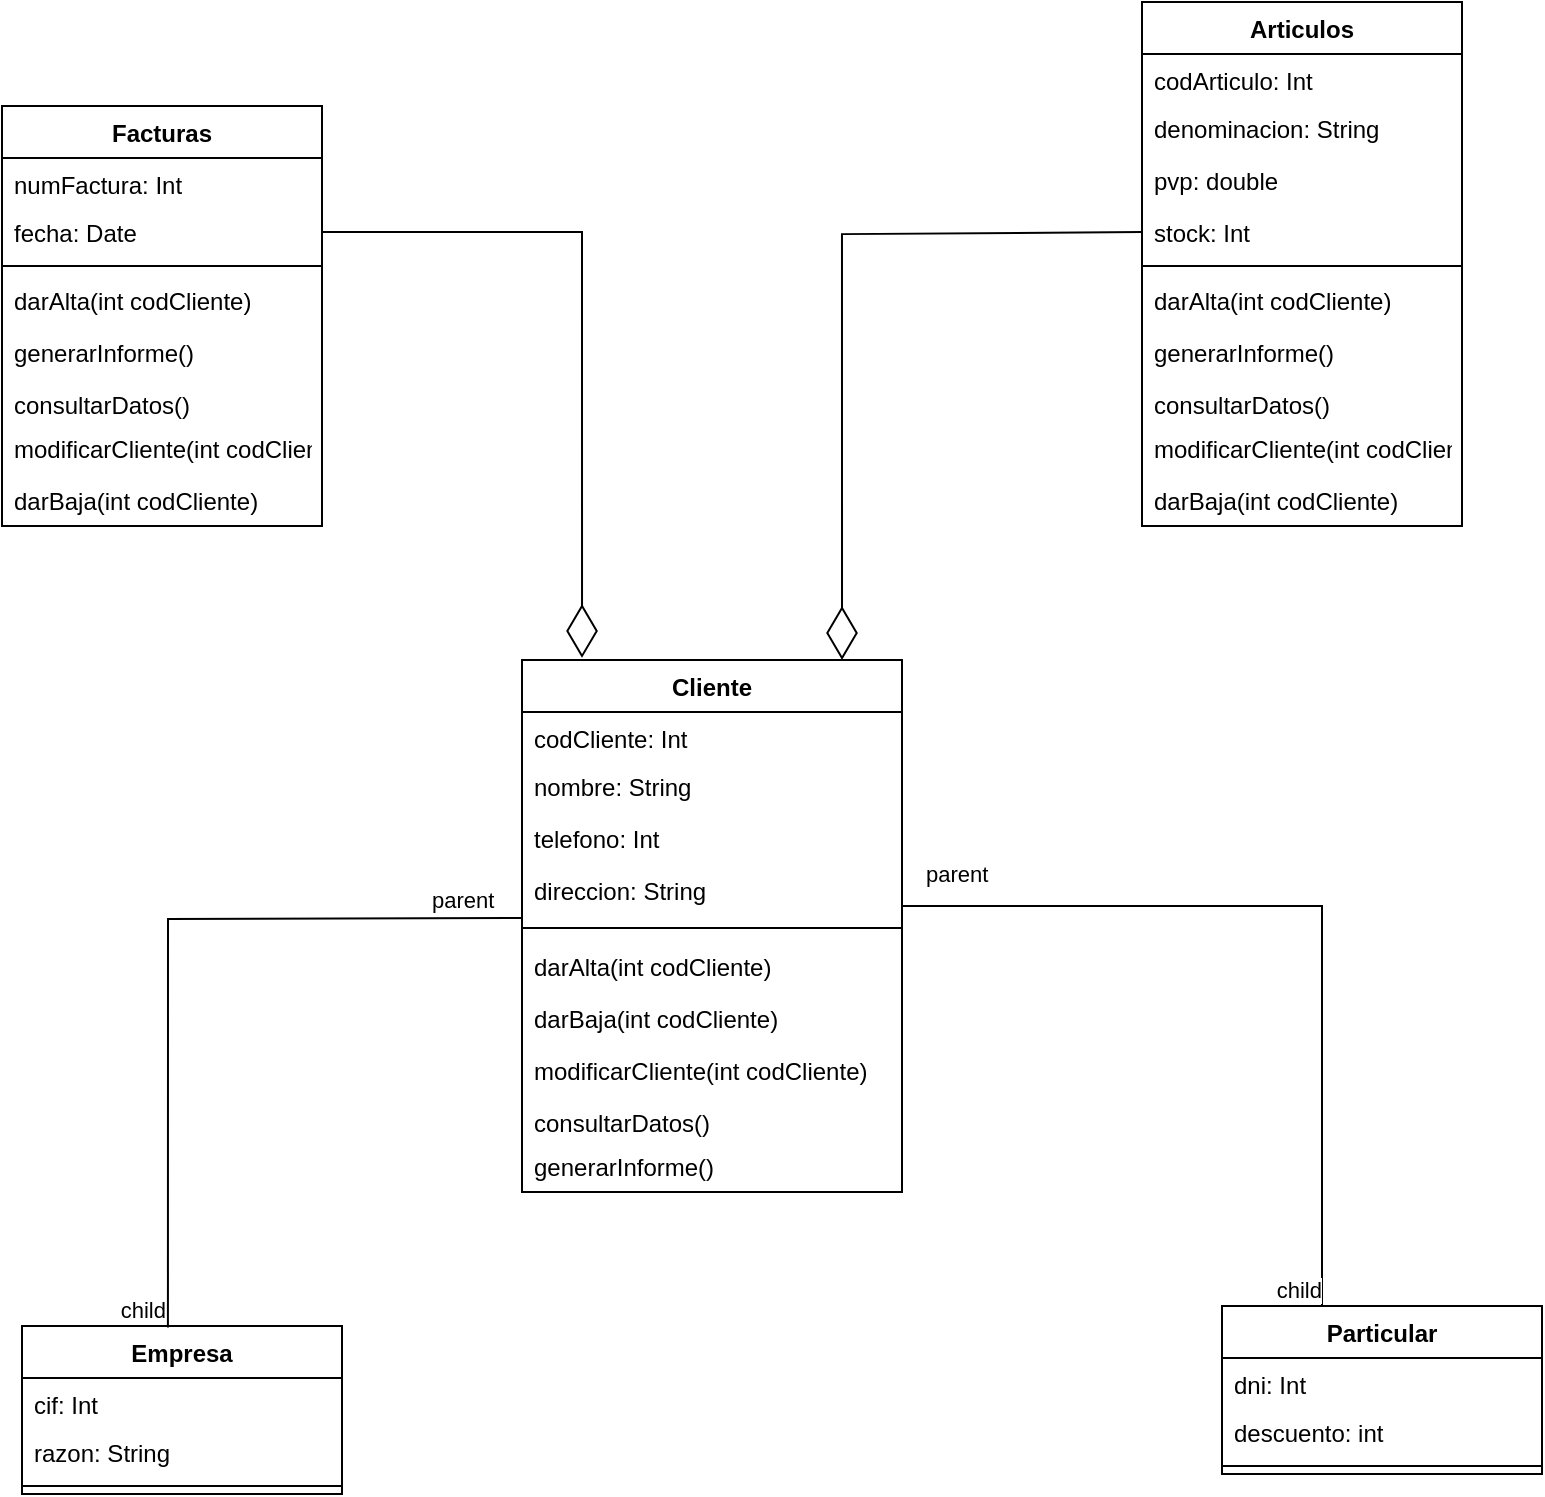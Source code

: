 <mxfile version="20.7.4" type="device"><diagram id="twnD09mX1w0foPQ69YCt" name="Página-1"><mxGraphModel dx="1418" dy="820" grid="1" gridSize="10" guides="1" tooltips="1" connect="1" arrows="1" fold="1" page="1" pageScale="1" pageWidth="827" pageHeight="1169" math="0" shadow="0"><root><mxCell id="0"/><mxCell id="1" parent="0"/><mxCell id="T8_PHg9G57NAdlRZR-94-5" value="Facturas" style="swimlane;fontStyle=1;align=center;verticalAlign=top;childLayout=stackLayout;horizontal=1;startSize=26;horizontalStack=0;resizeParent=1;resizeParentMax=0;resizeLast=0;collapsible=1;marginBottom=0;" parent="1" vertex="1"><mxGeometry x="20" y="240" width="160" height="210" as="geometry"/></mxCell><mxCell id="T8_PHg9G57NAdlRZR-94-6" value="numFactura: Int" style="text;strokeColor=none;fillColor=none;align=left;verticalAlign=top;spacingLeft=4;spacingRight=4;overflow=hidden;rotatable=0;points=[[0,0.5],[1,0.5]];portConstraint=eastwest;" parent="T8_PHg9G57NAdlRZR-94-5" vertex="1"><mxGeometry y="26" width="160" height="24" as="geometry"/></mxCell><mxCell id="T8_PHg9G57NAdlRZR-94-9" value="fecha: Date" style="text;strokeColor=none;fillColor=none;align=left;verticalAlign=top;spacingLeft=4;spacingRight=4;overflow=hidden;rotatable=0;points=[[0,0.5],[1,0.5]];portConstraint=eastwest;" parent="T8_PHg9G57NAdlRZR-94-5" vertex="1"><mxGeometry y="50" width="160" height="26" as="geometry"/></mxCell><mxCell id="T8_PHg9G57NAdlRZR-94-7" value="" style="line;strokeWidth=1;fillColor=none;align=left;verticalAlign=middle;spacingTop=-1;spacingLeft=3;spacingRight=3;rotatable=0;labelPosition=right;points=[];portConstraint=eastwest;strokeColor=inherit;" parent="T8_PHg9G57NAdlRZR-94-5" vertex="1"><mxGeometry y="76" width="160" height="8" as="geometry"/></mxCell><mxCell id="T8_PHg9G57NAdlRZR-94-45" value="darAlta(int codCliente)" style="text;strokeColor=none;fillColor=none;align=left;verticalAlign=top;spacingLeft=4;spacingRight=4;overflow=hidden;rotatable=0;points=[[0,0.5],[1,0.5]];portConstraint=eastwest;" parent="T8_PHg9G57NAdlRZR-94-5" vertex="1"><mxGeometry y="84" width="160" height="26" as="geometry"/></mxCell><mxCell id="T8_PHg9G57NAdlRZR-94-49" value="generarInforme()" style="text;strokeColor=none;fillColor=none;align=left;verticalAlign=top;spacingLeft=4;spacingRight=4;overflow=hidden;rotatable=0;points=[[0,0.5],[1,0.5]];portConstraint=eastwest;" parent="T8_PHg9G57NAdlRZR-94-5" vertex="1"><mxGeometry y="110" width="160" height="26" as="geometry"/></mxCell><mxCell id="T8_PHg9G57NAdlRZR-94-48" value="consultarDatos()" style="text;strokeColor=none;fillColor=none;align=left;verticalAlign=top;spacingLeft=4;spacingRight=4;overflow=hidden;rotatable=0;points=[[0,0.5],[1,0.5]];portConstraint=eastwest;" parent="T8_PHg9G57NAdlRZR-94-5" vertex="1"><mxGeometry y="136" width="160" height="22" as="geometry"/></mxCell><mxCell id="T8_PHg9G57NAdlRZR-94-47" value="modificarCliente(int codCliente)" style="text;strokeColor=none;fillColor=none;align=left;verticalAlign=top;spacingLeft=4;spacingRight=4;overflow=hidden;rotatable=0;points=[[0,0.5],[1,0.5]];portConstraint=eastwest;" parent="T8_PHg9G57NAdlRZR-94-5" vertex="1"><mxGeometry y="158" width="160" height="26" as="geometry"/></mxCell><mxCell id="T8_PHg9G57NAdlRZR-94-46" value="darBaja(int codCliente)" style="text;strokeColor=none;fillColor=none;align=left;verticalAlign=top;spacingLeft=4;spacingRight=4;overflow=hidden;rotatable=0;points=[[0,0.5],[1,0.5]];portConstraint=eastwest;" parent="T8_PHg9G57NAdlRZR-94-5" vertex="1"><mxGeometry y="184" width="160" height="26" as="geometry"/></mxCell><mxCell id="T8_PHg9G57NAdlRZR-94-10" value="Articulos" style="swimlane;fontStyle=1;align=center;verticalAlign=top;childLayout=stackLayout;horizontal=1;startSize=26;horizontalStack=0;resizeParent=1;resizeParentMax=0;resizeLast=0;collapsible=1;marginBottom=0;" parent="1" vertex="1"><mxGeometry x="590" y="188" width="160" height="262" as="geometry"/></mxCell><mxCell id="T8_PHg9G57NAdlRZR-94-11" value="codArticulo: Int" style="text;strokeColor=none;fillColor=none;align=left;verticalAlign=top;spacingLeft=4;spacingRight=4;overflow=hidden;rotatable=0;points=[[0,0.5],[1,0.5]];portConstraint=eastwest;" parent="T8_PHg9G57NAdlRZR-94-10" vertex="1"><mxGeometry y="26" width="160" height="24" as="geometry"/></mxCell><mxCell id="T8_PHg9G57NAdlRZR-94-12" value="denominacion: String" style="text;strokeColor=none;fillColor=none;align=left;verticalAlign=top;spacingLeft=4;spacingRight=4;overflow=hidden;rotatable=0;points=[[0,0.5],[1,0.5]];portConstraint=eastwest;" parent="T8_PHg9G57NAdlRZR-94-10" vertex="1"><mxGeometry y="50" width="160" height="26" as="geometry"/></mxCell><mxCell id="T8_PHg9G57NAdlRZR-94-14" value="pvp: double" style="text;strokeColor=none;fillColor=none;align=left;verticalAlign=top;spacingLeft=4;spacingRight=4;overflow=hidden;rotatable=0;points=[[0,0.5],[1,0.5]];portConstraint=eastwest;" parent="T8_PHg9G57NAdlRZR-94-10" vertex="1"><mxGeometry y="76" width="160" height="26" as="geometry"/></mxCell><mxCell id="T8_PHg9G57NAdlRZR-94-15" value="stock: Int" style="text;strokeColor=none;fillColor=none;align=left;verticalAlign=top;spacingLeft=4;spacingRight=4;overflow=hidden;rotatable=0;points=[[0,0.5],[1,0.5]];portConstraint=eastwest;" parent="T8_PHg9G57NAdlRZR-94-10" vertex="1"><mxGeometry y="102" width="160" height="26" as="geometry"/></mxCell><mxCell id="T8_PHg9G57NAdlRZR-94-13" value="" style="line;strokeWidth=1;fillColor=none;align=left;verticalAlign=middle;spacingTop=-1;spacingLeft=3;spacingRight=3;rotatable=0;labelPosition=right;points=[];portConstraint=eastwest;strokeColor=inherit;" parent="T8_PHg9G57NAdlRZR-94-10" vertex="1"><mxGeometry y="128" width="160" height="8" as="geometry"/></mxCell><mxCell id="T8_PHg9G57NAdlRZR-94-40" value="darAlta(int codCliente)" style="text;strokeColor=none;fillColor=none;align=left;verticalAlign=top;spacingLeft=4;spacingRight=4;overflow=hidden;rotatable=0;points=[[0,0.5],[1,0.5]];portConstraint=eastwest;" parent="T8_PHg9G57NAdlRZR-94-10" vertex="1"><mxGeometry y="136" width="160" height="26" as="geometry"/></mxCell><mxCell id="T8_PHg9G57NAdlRZR-94-44" value="generarInforme()" style="text;strokeColor=none;fillColor=none;align=left;verticalAlign=top;spacingLeft=4;spacingRight=4;overflow=hidden;rotatable=0;points=[[0,0.5],[1,0.5]];portConstraint=eastwest;" parent="T8_PHg9G57NAdlRZR-94-10" vertex="1"><mxGeometry y="162" width="160" height="26" as="geometry"/></mxCell><mxCell id="T8_PHg9G57NAdlRZR-94-43" value="consultarDatos()" style="text;strokeColor=none;fillColor=none;align=left;verticalAlign=top;spacingLeft=4;spacingRight=4;overflow=hidden;rotatable=0;points=[[0,0.5],[1,0.5]];portConstraint=eastwest;" parent="T8_PHg9G57NAdlRZR-94-10" vertex="1"><mxGeometry y="188" width="160" height="22" as="geometry"/></mxCell><mxCell id="T8_PHg9G57NAdlRZR-94-42" value="modificarCliente(int codCliente)" style="text;strokeColor=none;fillColor=none;align=left;verticalAlign=top;spacingLeft=4;spacingRight=4;overflow=hidden;rotatable=0;points=[[0,0.5],[1,0.5]];portConstraint=eastwest;" parent="T8_PHg9G57NAdlRZR-94-10" vertex="1"><mxGeometry y="210" width="160" height="26" as="geometry"/></mxCell><mxCell id="T8_PHg9G57NAdlRZR-94-41" value="darBaja(int codCliente)" style="text;strokeColor=none;fillColor=none;align=left;verticalAlign=top;spacingLeft=4;spacingRight=4;overflow=hidden;rotatable=0;points=[[0,0.5],[1,0.5]];portConstraint=eastwest;" parent="T8_PHg9G57NAdlRZR-94-10" vertex="1"><mxGeometry y="236" width="160" height="26" as="geometry"/></mxCell><mxCell id="T8_PHg9G57NAdlRZR-94-16" value="Cliente" style="swimlane;fontStyle=1;align=center;verticalAlign=top;childLayout=stackLayout;horizontal=1;startSize=26;horizontalStack=0;resizeParent=1;resizeParentMax=0;resizeLast=0;collapsible=1;marginBottom=0;" parent="1" vertex="1"><mxGeometry x="280" y="517" width="190" height="266" as="geometry"/></mxCell><mxCell id="T8_PHg9G57NAdlRZR-94-17" value="codCliente: Int" style="text;strokeColor=none;fillColor=none;align=left;verticalAlign=top;spacingLeft=4;spacingRight=4;overflow=hidden;rotatable=0;points=[[0,0.5],[1,0.5]];portConstraint=eastwest;" parent="T8_PHg9G57NAdlRZR-94-16" vertex="1"><mxGeometry y="26" width="190" height="24" as="geometry"/></mxCell><mxCell id="T8_PHg9G57NAdlRZR-94-18" value="nombre: String" style="text;strokeColor=none;fillColor=none;align=left;verticalAlign=top;spacingLeft=4;spacingRight=4;overflow=hidden;rotatable=0;points=[[0,0.5],[1,0.5]];portConstraint=eastwest;" parent="T8_PHg9G57NAdlRZR-94-16" vertex="1"><mxGeometry y="50" width="190" height="26" as="geometry"/></mxCell><mxCell id="T8_PHg9G57NAdlRZR-94-19" value="telefono: Int" style="text;strokeColor=none;fillColor=none;align=left;verticalAlign=top;spacingLeft=4;spacingRight=4;overflow=hidden;rotatable=0;points=[[0,0.5],[1,0.5]];portConstraint=eastwest;" parent="T8_PHg9G57NAdlRZR-94-16" vertex="1"><mxGeometry y="76" width="190" height="26" as="geometry"/></mxCell><mxCell id="T8_PHg9G57NAdlRZR-94-20" value="direccion: String" style="text;strokeColor=none;fillColor=none;align=left;verticalAlign=top;spacingLeft=4;spacingRight=4;overflow=hidden;rotatable=0;points=[[0,0.5],[1,0.5]];portConstraint=eastwest;" parent="T8_PHg9G57NAdlRZR-94-16" vertex="1"><mxGeometry y="102" width="190" height="26" as="geometry"/></mxCell><mxCell id="T8_PHg9G57NAdlRZR-94-21" value="" style="line;strokeWidth=1;fillColor=none;align=left;verticalAlign=middle;spacingTop=-1;spacingLeft=3;spacingRight=3;rotatable=0;labelPosition=right;points=[];portConstraint=eastwest;strokeColor=inherit;" parent="T8_PHg9G57NAdlRZR-94-16" vertex="1"><mxGeometry y="128" width="190" height="12" as="geometry"/></mxCell><mxCell id="T8_PHg9G57NAdlRZR-94-35" value="darAlta(int codCliente)" style="text;strokeColor=none;fillColor=none;align=left;verticalAlign=top;spacingLeft=4;spacingRight=4;overflow=hidden;rotatable=0;points=[[0,0.5],[1,0.5]];portConstraint=eastwest;" parent="T8_PHg9G57NAdlRZR-94-16" vertex="1"><mxGeometry y="140" width="190" height="26" as="geometry"/></mxCell><mxCell id="T8_PHg9G57NAdlRZR-94-36" value="darBaja(int codCliente)" style="text;strokeColor=none;fillColor=none;align=left;verticalAlign=top;spacingLeft=4;spacingRight=4;overflow=hidden;rotatable=0;points=[[0,0.5],[1,0.5]];portConstraint=eastwest;" parent="T8_PHg9G57NAdlRZR-94-16" vertex="1"><mxGeometry y="166" width="190" height="26" as="geometry"/></mxCell><mxCell id="T8_PHg9G57NAdlRZR-94-37" value="modificarCliente(int codCliente)" style="text;strokeColor=none;fillColor=none;align=left;verticalAlign=top;spacingLeft=4;spacingRight=4;overflow=hidden;rotatable=0;points=[[0,0.5],[1,0.5]];portConstraint=eastwest;" parent="T8_PHg9G57NAdlRZR-94-16" vertex="1"><mxGeometry y="192" width="190" height="26" as="geometry"/></mxCell><mxCell id="T8_PHg9G57NAdlRZR-94-38" value="consultarDatos()" style="text;strokeColor=none;fillColor=none;align=left;verticalAlign=top;spacingLeft=4;spacingRight=4;overflow=hidden;rotatable=0;points=[[0,0.5],[1,0.5]];portConstraint=eastwest;" parent="T8_PHg9G57NAdlRZR-94-16" vertex="1"><mxGeometry y="218" width="190" height="22" as="geometry"/></mxCell><mxCell id="T8_PHg9G57NAdlRZR-94-39" value="generarInforme()" style="text;strokeColor=none;fillColor=none;align=left;verticalAlign=top;spacingLeft=4;spacingRight=4;overflow=hidden;rotatable=0;points=[[0,0.5],[1,0.5]];portConstraint=eastwest;" parent="T8_PHg9G57NAdlRZR-94-16" vertex="1"><mxGeometry y="240" width="190" height="26" as="geometry"/></mxCell><mxCell id="T8_PHg9G57NAdlRZR-94-22" value="Particular" style="swimlane;fontStyle=1;align=center;verticalAlign=top;childLayout=stackLayout;horizontal=1;startSize=26;horizontalStack=0;resizeParent=1;resizeParentMax=0;resizeLast=0;collapsible=1;marginBottom=0;" parent="1" vertex="1"><mxGeometry x="630" y="840" width="160" height="84" as="geometry"/></mxCell><mxCell id="T8_PHg9G57NAdlRZR-94-23" value="dni: Int" style="text;strokeColor=none;fillColor=none;align=left;verticalAlign=top;spacingLeft=4;spacingRight=4;overflow=hidden;rotatable=0;points=[[0,0.5],[1,0.5]];portConstraint=eastwest;" parent="T8_PHg9G57NAdlRZR-94-22" vertex="1"><mxGeometry y="26" width="160" height="24" as="geometry"/></mxCell><mxCell id="T8_PHg9G57NAdlRZR-94-26" value="descuento: int" style="text;strokeColor=none;fillColor=none;align=left;verticalAlign=top;spacingLeft=4;spacingRight=4;overflow=hidden;rotatable=0;points=[[0,0.5],[1,0.5]];portConstraint=eastwest;" parent="T8_PHg9G57NAdlRZR-94-22" vertex="1"><mxGeometry y="50" width="160" height="26" as="geometry"/></mxCell><mxCell id="T8_PHg9G57NAdlRZR-94-27" value="" style="line;strokeWidth=1;fillColor=none;align=left;verticalAlign=middle;spacingTop=-1;spacingLeft=3;spacingRight=3;rotatable=0;labelPosition=right;points=[];portConstraint=eastwest;strokeColor=inherit;" parent="T8_PHg9G57NAdlRZR-94-22" vertex="1"><mxGeometry y="76" width="160" height="8" as="geometry"/></mxCell><mxCell id="T8_PHg9G57NAdlRZR-94-28" value="Empresa" style="swimlane;fontStyle=1;align=center;verticalAlign=top;childLayout=stackLayout;horizontal=1;startSize=26;horizontalStack=0;resizeParent=1;resizeParentMax=0;resizeLast=0;collapsible=1;marginBottom=0;" parent="1" vertex="1"><mxGeometry x="30" y="850" width="160" height="84" as="geometry"/></mxCell><mxCell id="T8_PHg9G57NAdlRZR-94-29" value="cif: Int" style="text;strokeColor=none;fillColor=none;align=left;verticalAlign=top;spacingLeft=4;spacingRight=4;overflow=hidden;rotatable=0;points=[[0,0.5],[1,0.5]];portConstraint=eastwest;" parent="T8_PHg9G57NAdlRZR-94-28" vertex="1"><mxGeometry y="26" width="160" height="24" as="geometry"/></mxCell><mxCell id="T8_PHg9G57NAdlRZR-94-32" value="razon: String" style="text;strokeColor=none;fillColor=none;align=left;verticalAlign=top;spacingLeft=4;spacingRight=4;overflow=hidden;rotatable=0;points=[[0,0.5],[1,0.5]];portConstraint=eastwest;" parent="T8_PHg9G57NAdlRZR-94-28" vertex="1"><mxGeometry y="50" width="160" height="26" as="geometry"/></mxCell><mxCell id="T8_PHg9G57NAdlRZR-94-33" value="" style="line;strokeWidth=1;fillColor=none;align=left;verticalAlign=middle;spacingTop=-1;spacingLeft=3;spacingRight=3;rotatable=0;labelPosition=right;points=[];portConstraint=eastwest;strokeColor=inherit;" parent="T8_PHg9G57NAdlRZR-94-28" vertex="1"><mxGeometry y="76" width="160" height="8" as="geometry"/></mxCell><mxCell id="T8_PHg9G57NAdlRZR-94-50" value="" style="endArrow=none;html=1;edgeStyle=orthogonalEdgeStyle;rounded=0;exitX=-0.005;exitY=-0.115;exitDx=0;exitDy=0;exitPerimeter=0;entryX=0.456;entryY=0.009;entryDx=0;entryDy=0;entryPerimeter=0;" parent="1" target="T8_PHg9G57NAdlRZR-94-28" edge="1"><mxGeometry relative="1" as="geometry"><mxPoint x="280.0" y="645.99" as="sourcePoint"/><mxPoint x="102.95" y="840" as="targetPoint"/></mxGeometry></mxCell><mxCell id="T8_PHg9G57NAdlRZR-94-51" value="parent" style="edgeLabel;resizable=0;html=1;align=left;verticalAlign=bottom;" parent="T8_PHg9G57NAdlRZR-94-50" connectable="0" vertex="1"><mxGeometry x="-1" relative="1" as="geometry"><mxPoint x="-47" as="offset"/></mxGeometry></mxCell><mxCell id="T8_PHg9G57NAdlRZR-94-52" value="child" style="edgeLabel;resizable=0;html=1;align=right;verticalAlign=bottom;" parent="T8_PHg9G57NAdlRZR-94-50" connectable="0" vertex="1"><mxGeometry x="1" relative="1" as="geometry"/></mxCell><mxCell id="T8_PHg9G57NAdlRZR-94-53" value="" style="endArrow=none;html=1;edgeStyle=orthogonalEdgeStyle;rounded=0;exitX=1;exitY=0.5;exitDx=0;exitDy=0;entryX=0.456;entryY=0.009;entryDx=0;entryDy=0;entryPerimeter=0;" parent="1" source="T8_PHg9G57NAdlRZR-94-20" edge="1"><mxGeometry relative="1" as="geometry"><mxPoint x="857.04" y="635" as="sourcePoint"/><mxPoint x="680" y="840" as="targetPoint"/><Array as="points"><mxPoint x="470" y="640"/><mxPoint x="680" y="640"/></Array></mxGeometry></mxCell><mxCell id="T8_PHg9G57NAdlRZR-94-54" value="parent" style="edgeLabel;resizable=0;html=1;align=left;verticalAlign=bottom;" parent="T8_PHg9G57NAdlRZR-94-53" connectable="0" vertex="1"><mxGeometry x="-1" relative="1" as="geometry"><mxPoint x="10" as="offset"/></mxGeometry></mxCell><mxCell id="T8_PHg9G57NAdlRZR-94-55" value="child" style="edgeLabel;resizable=0;html=1;align=right;verticalAlign=bottom;" parent="T8_PHg9G57NAdlRZR-94-53" connectable="0" vertex="1"><mxGeometry x="1" relative="1" as="geometry"/></mxCell><mxCell id="T8_PHg9G57NAdlRZR-94-56" value="" style="endArrow=diamondThin;endFill=0;endSize=24;html=1;rounded=0;exitX=1;exitY=0.5;exitDx=0;exitDy=0;entryX=0.158;entryY=-0.004;entryDx=0;entryDy=0;entryPerimeter=0;" parent="1" source="T8_PHg9G57NAdlRZR-94-9" target="T8_PHg9G57NAdlRZR-94-16" edge="1"><mxGeometry width="160" relative="1" as="geometry"><mxPoint x="330" y="390" as="sourcePoint"/><mxPoint x="490" y="390" as="targetPoint"/><Array as="points"><mxPoint x="310" y="303"/></Array></mxGeometry></mxCell><mxCell id="T8_PHg9G57NAdlRZR-94-57" value="" style="endArrow=diamondThin;endFill=0;endSize=24;html=1;rounded=0;entryX=0.158;entryY=-0.004;entryDx=0;entryDy=0;entryPerimeter=0;exitX=0;exitY=0.5;exitDx=0;exitDy=0;" parent="1" source="T8_PHg9G57NAdlRZR-94-15" edge="1"><mxGeometry width="160" relative="1" as="geometry"><mxPoint x="580" y="304" as="sourcePoint"/><mxPoint x="440.01" y="516.996" as="targetPoint"/><Array as="points"><mxPoint x="439.99" y="304.06"/></Array></mxGeometry></mxCell></root></mxGraphModel></diagram></mxfile>